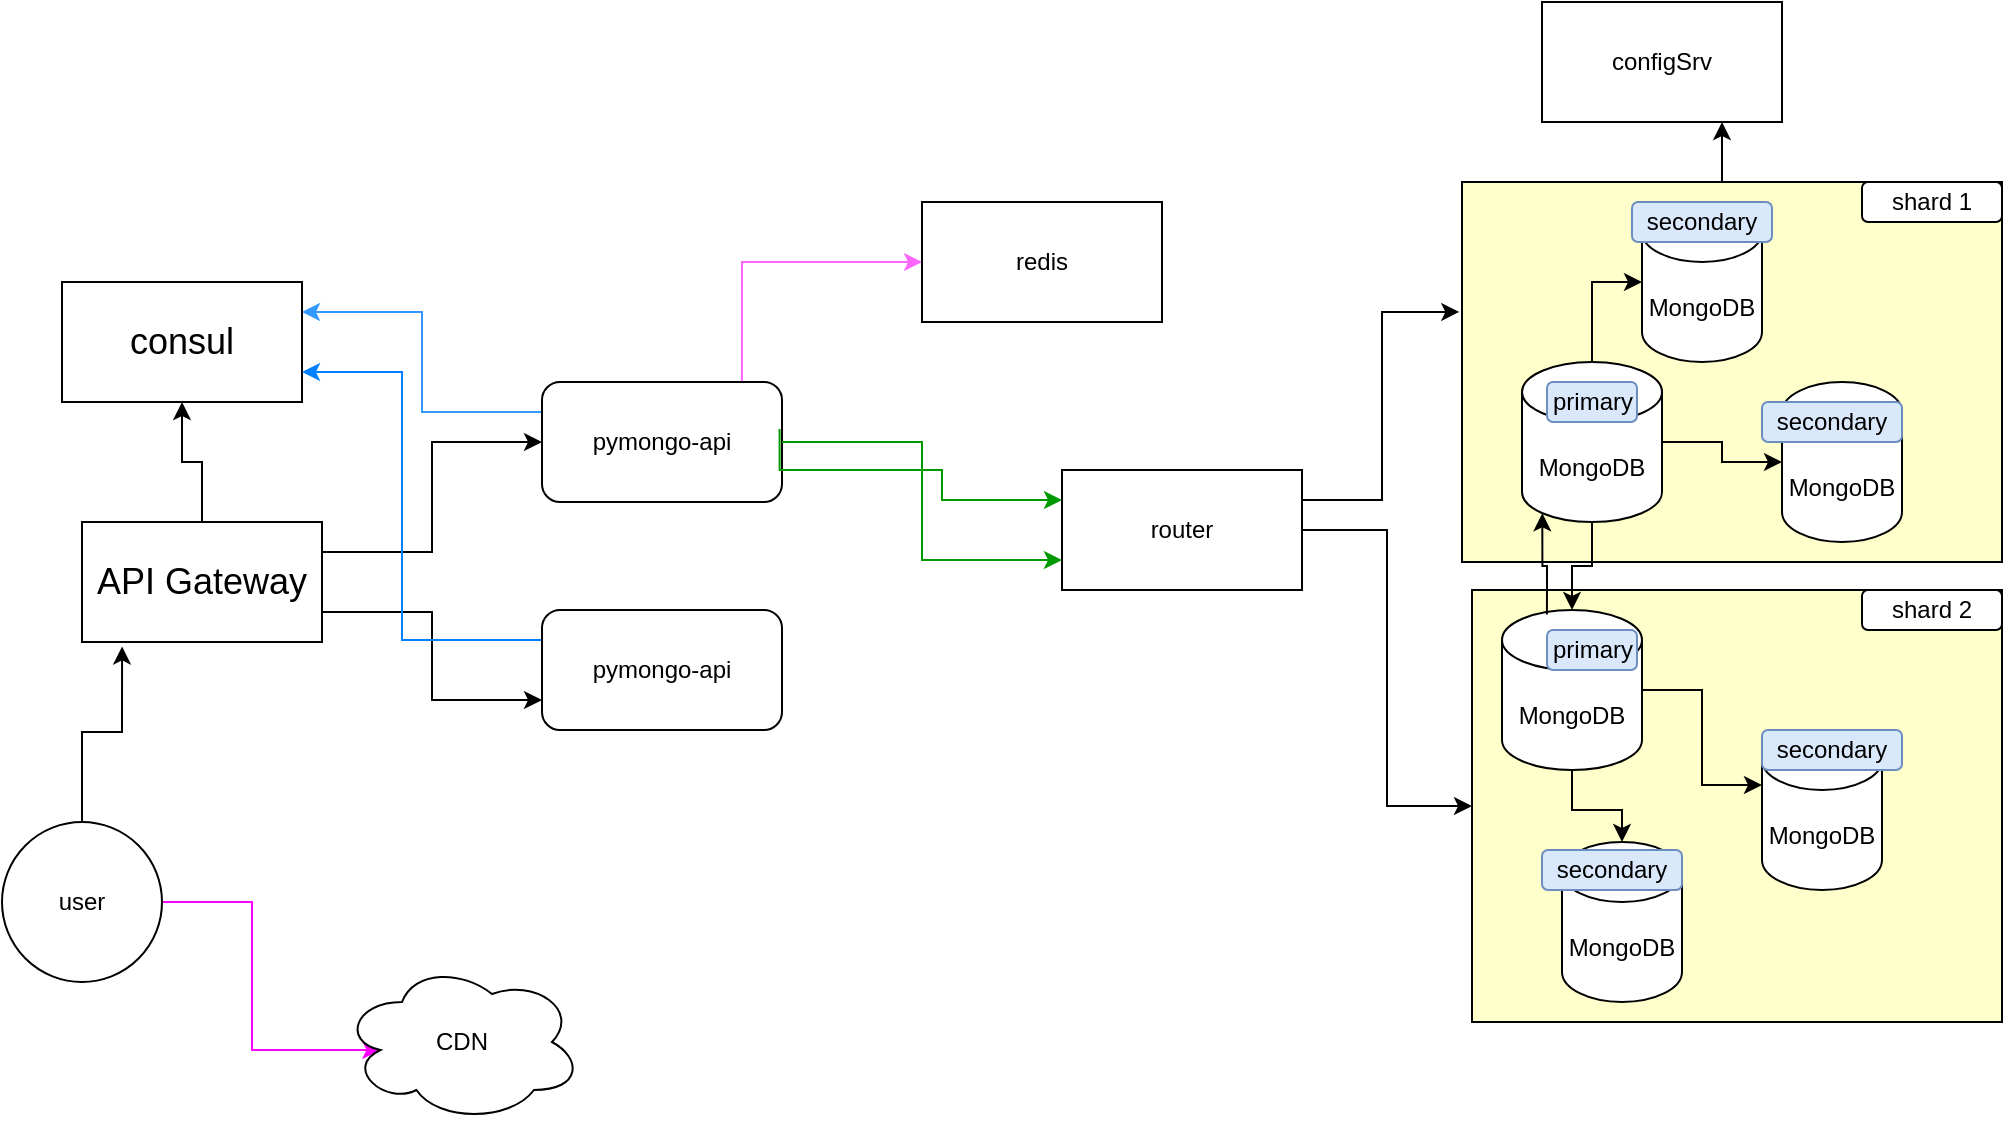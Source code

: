 <mxfile version="24.9.0">
  <diagram name="Page-1" id="-H_mtQnk-PTXWXPvYvuk">
    <mxGraphModel dx="984" dy="647" grid="1" gridSize="10" guides="1" tooltips="1" connect="1" arrows="1" fold="1" page="1" pageScale="1" pageWidth="1169" pageHeight="827" math="0" shadow="0">
      <root>
        <mxCell id="0" />
        <mxCell id="1" parent="0" />
        <mxCell id="eEPv6PLkOrFTMMXfAJ44-21" value="" style="rounded=0;whiteSpace=wrap;html=1;fillColor=#FFFFCC;container=0;" parent="1" vertex="1">
          <mxGeometry x="775" y="324" width="265" height="216" as="geometry" />
        </mxCell>
        <mxCell id="eEPv6PLkOrFTMMXfAJ44-40" style="edgeStyle=orthogonalEdgeStyle;rounded=0;orthogonalLoop=1;jettySize=auto;html=1;exitX=0.5;exitY=0;exitDx=0;exitDy=0;entryX=0.75;entryY=1;entryDx=0;entryDy=0;" parent="1" source="eEPv6PLkOrFTMMXfAJ44-20" target="eEPv6PLkOrFTMMXfAJ44-39" edge="1">
          <mxGeometry relative="1" as="geometry" />
        </mxCell>
        <mxCell id="eEPv6PLkOrFTMMXfAJ44-20" value="" style="rounded=0;whiteSpace=wrap;html=1;fillColor=#FFFFCC;container=0;" parent="1" vertex="1">
          <mxGeometry x="770" y="120" width="270" height="190" as="geometry" />
        </mxCell>
        <mxCell id="eEPv6PLkOrFTMMXfAJ44-16" style="edgeStyle=orthogonalEdgeStyle;rounded=0;orthogonalLoop=1;jettySize=auto;html=1;exitX=0.5;exitY=1;exitDx=0;exitDy=0;exitPerimeter=0;" parent="1" source="zA23MoTUsTF4_91t8viU-2" target="eEPv6PLkOrFTMMXfAJ44-12" edge="1">
          <mxGeometry relative="1" as="geometry" />
        </mxCell>
        <mxCell id="zA23MoTUsTF4_91t8viU-2" value="MongoDB" style="shape=cylinder3;whiteSpace=wrap;html=1;boundedLbl=1;backgroundOutline=1;size=15;container=0;" parent="1" vertex="1">
          <mxGeometry x="790" y="334" width="70" height="80" as="geometry" />
        </mxCell>
        <mxCell id="eEPv6PLkOrFTMMXfAJ44-35" style="edgeStyle=orthogonalEdgeStyle;rounded=0;orthogonalLoop=1;jettySize=auto;html=1;exitX=0.833;exitY=0;exitDx=0;exitDy=0;entryX=0;entryY=0.5;entryDx=0;entryDy=0;exitPerimeter=0;strokeColor=#FF66FF;" parent="1" source="zA23MoTUsTF4_91t8viU-3" target="eEPv6PLkOrFTMMXfAJ44-34" edge="1">
          <mxGeometry relative="1" as="geometry" />
        </mxCell>
        <mxCell id="eEPv6PLkOrFTMMXfAJ44-49" style="edgeStyle=orthogonalEdgeStyle;rounded=0;orthogonalLoop=1;jettySize=auto;html=1;exitX=0;exitY=0.25;exitDx=0;exitDy=0;entryX=1;entryY=0.25;entryDx=0;entryDy=0;strokeColor=#3399FF;" parent="1" source="zA23MoTUsTF4_91t8viU-3" target="eEPv6PLkOrFTMMXfAJ44-47" edge="1">
          <mxGeometry relative="1" as="geometry" />
        </mxCell>
        <mxCell id="zA23MoTUsTF4_91t8viU-3" value="pymongo-api" style="rounded=1;whiteSpace=wrap;html=1;container=0;" parent="1" vertex="1">
          <mxGeometry x="310" y="220" width="120" height="60" as="geometry" />
        </mxCell>
        <mxCell id="zA23MoTUsTF4_91t8viU-4" style="edgeStyle=orthogonalEdgeStyle;rounded=0;orthogonalLoop=1;jettySize=auto;html=1;exitX=1;exitY=0.5;exitDx=0;exitDy=0;entryX=0;entryY=0.75;entryDx=0;entryDy=0;strokeColor=#009900;" parent="1" source="zA23MoTUsTF4_91t8viU-3" target="eEPv6PLkOrFTMMXfAJ44-41" edge="1">
          <mxGeometry relative="1" as="geometry" />
        </mxCell>
        <mxCell id="eEPv6PLkOrFTMMXfAJ44-13" value="" style="edgeStyle=orthogonalEdgeStyle;rounded=0;orthogonalLoop=1;jettySize=auto;html=1;" parent="1" source="eEPv6PLkOrFTMMXfAJ44-1" target="eEPv6PLkOrFTMMXfAJ44-10" edge="1">
          <mxGeometry relative="1" as="geometry" />
        </mxCell>
        <mxCell id="eEPv6PLkOrFTMMXfAJ44-3" style="edgeStyle=orthogonalEdgeStyle;rounded=0;orthogonalLoop=1;jettySize=auto;html=1;exitX=0.99;exitY=0.391;exitDx=0;exitDy=0;exitPerimeter=0;strokeColor=#009900;entryX=0;entryY=0.25;entryDx=0;entryDy=0;" parent="1" source="zA23MoTUsTF4_91t8viU-3" target="eEPv6PLkOrFTMMXfAJ44-41" edge="1">
          <mxGeometry relative="1" as="geometry">
            <mxPoint x="720" y="330" as="sourcePoint" />
            <mxPoint x="600" y="250" as="targetPoint" />
            <Array as="points">
              <mxPoint x="510" y="264" />
              <mxPoint x="510" y="279" />
            </Array>
          </mxGeometry>
        </mxCell>
        <mxCell id="eEPv6PLkOrFTMMXfAJ44-11" value="MongoDB" style="shape=cylinder3;whiteSpace=wrap;html=1;boundedLbl=1;backgroundOutline=1;size=15;container=0;" parent="1" vertex="1">
          <mxGeometry x="920" y="394" width="60" height="80" as="geometry" />
        </mxCell>
        <mxCell id="eEPv6PLkOrFTMMXfAJ44-12" value="MongoDB" style="shape=cylinder3;whiteSpace=wrap;html=1;boundedLbl=1;backgroundOutline=1;size=15;container=0;" parent="1" vertex="1">
          <mxGeometry x="820" y="450" width="60" height="80" as="geometry" />
        </mxCell>
        <mxCell id="eEPv6PLkOrFTMMXfAJ44-15" style="edgeStyle=orthogonalEdgeStyle;rounded=0;orthogonalLoop=1;jettySize=auto;html=1;exitX=1;exitY=0.5;exitDx=0;exitDy=0;exitPerimeter=0;entryX=0;entryY=0;entryDx=0;entryDy=27.5;entryPerimeter=0;" parent="1" source="zA23MoTUsTF4_91t8viU-2" target="eEPv6PLkOrFTMMXfAJ44-11" edge="1">
          <mxGeometry relative="1" as="geometry" />
        </mxCell>
        <mxCell id="eEPv6PLkOrFTMMXfAJ44-1" value="MongoDB" style="shape=cylinder3;whiteSpace=wrap;html=1;boundedLbl=1;backgroundOutline=1;size=15;container=0;" parent="1" vertex="1">
          <mxGeometry x="800" y="210" width="70" height="80" as="geometry" />
        </mxCell>
        <mxCell id="eEPv6PLkOrFTMMXfAJ44-9" value="MongoDB" style="shape=cylinder3;whiteSpace=wrap;html=1;boundedLbl=1;backgroundOutline=1;size=15;container=0;" parent="1" vertex="1">
          <mxGeometry x="860" y="130" width="60" height="80" as="geometry" />
        </mxCell>
        <mxCell id="eEPv6PLkOrFTMMXfAJ44-10" value="MongoDB" style="shape=cylinder3;whiteSpace=wrap;html=1;boundedLbl=1;backgroundOutline=1;size=15;container=0;" parent="1" vertex="1">
          <mxGeometry x="930" y="220" width="60" height="80" as="geometry" />
        </mxCell>
        <mxCell id="eEPv6PLkOrFTMMXfAJ44-14" style="edgeStyle=orthogonalEdgeStyle;rounded=0;orthogonalLoop=1;jettySize=auto;html=1;exitX=0.5;exitY=0;exitDx=0;exitDy=0;exitPerimeter=0;entryX=0;entryY=0.5;entryDx=0;entryDy=0;entryPerimeter=0;" parent="1" source="eEPv6PLkOrFTMMXfAJ44-1" target="eEPv6PLkOrFTMMXfAJ44-9" edge="1">
          <mxGeometry relative="1" as="geometry" />
        </mxCell>
        <mxCell id="eEPv6PLkOrFTMMXfAJ44-22" value="shard 1" style="rounded=1;whiteSpace=wrap;html=1;container=0;" parent="1" vertex="1">
          <mxGeometry x="970" y="120" width="70" height="20" as="geometry" />
        </mxCell>
        <mxCell id="eEPv6PLkOrFTMMXfAJ44-23" value="shard 2" style="rounded=1;whiteSpace=wrap;html=1;container=0;" parent="1" vertex="1">
          <mxGeometry x="970" y="324" width="70" height="20" as="geometry" />
        </mxCell>
        <mxCell id="eEPv6PLkOrFTMMXfAJ44-25" value="secondary" style="rounded=1;whiteSpace=wrap;html=1;fillColor=#dae8fc;strokeColor=#6c8ebf;container=0;" parent="1" vertex="1">
          <mxGeometry x="855" y="130" width="70" height="20" as="geometry" />
        </mxCell>
        <mxCell id="eEPv6PLkOrFTMMXfAJ44-26" value="secondary" style="rounded=1;whiteSpace=wrap;html=1;fillColor=#dae8fc;strokeColor=#6c8ebf;container=0;" parent="1" vertex="1">
          <mxGeometry x="920" y="230" width="70" height="20" as="geometry" />
        </mxCell>
        <mxCell id="eEPv6PLkOrFTMMXfAJ44-27" value="secondary" style="rounded=1;whiteSpace=wrap;html=1;fillColor=#dae8fc;strokeColor=#6c8ebf;container=0;" parent="1" vertex="1">
          <mxGeometry x="810" y="454" width="70" height="20" as="geometry" />
        </mxCell>
        <mxCell id="eEPv6PLkOrFTMMXfAJ44-28" value="secondary" style="rounded=1;whiteSpace=wrap;html=1;fillColor=#dae8fc;strokeColor=#6c8ebf;container=0;" parent="1" vertex="1">
          <mxGeometry x="920" y="394" width="70" height="20" as="geometry" />
        </mxCell>
        <mxCell id="eEPv6PLkOrFTMMXfAJ44-29" value="primary" style="rounded=1;whiteSpace=wrap;html=1;fillColor=#dae8fc;strokeColor=#6c8ebf;container=0;" parent="1" vertex="1">
          <mxGeometry x="812.5" y="220" width="45" height="20" as="geometry" />
        </mxCell>
        <mxCell id="eEPv6PLkOrFTMMXfAJ44-30" value="primary" style="rounded=1;whiteSpace=wrap;html=1;fillColor=#dae8fc;strokeColor=#6c8ebf;container=0;" parent="1" vertex="1">
          <mxGeometry x="812.5" y="344" width="45" height="20" as="geometry" />
        </mxCell>
        <mxCell id="eEPv6PLkOrFTMMXfAJ44-31" style="edgeStyle=orthogonalEdgeStyle;rounded=0;orthogonalLoop=1;jettySize=auto;html=1;exitX=0.5;exitY=1;exitDx=0;exitDy=0;exitPerimeter=0;entryX=0.5;entryY=0;entryDx=0;entryDy=0;entryPerimeter=0;" parent="1" source="eEPv6PLkOrFTMMXfAJ44-1" target="zA23MoTUsTF4_91t8viU-2" edge="1">
          <mxGeometry relative="1" as="geometry" />
        </mxCell>
        <mxCell id="eEPv6PLkOrFTMMXfAJ44-32" style="edgeStyle=orthogonalEdgeStyle;rounded=0;orthogonalLoop=1;jettySize=auto;html=1;exitX=0.321;exitY=0.028;exitDx=0;exitDy=0;exitPerimeter=0;entryX=0.145;entryY=1;entryDx=0;entryDy=-4.35;entryPerimeter=0;" parent="1" source="zA23MoTUsTF4_91t8viU-2" target="eEPv6PLkOrFTMMXfAJ44-1" edge="1">
          <mxGeometry relative="1" as="geometry" />
        </mxCell>
        <mxCell id="eEPv6PLkOrFTMMXfAJ44-34" value="redis" style="rounded=0;whiteSpace=wrap;html=1;container=0;" parent="1" vertex="1">
          <mxGeometry x="500" y="130" width="120" height="60" as="geometry" />
        </mxCell>
        <mxCell id="eEPv6PLkOrFTMMXfAJ44-39" value="configSrv" style="rounded=0;whiteSpace=wrap;html=1;container=0;" parent="1" vertex="1">
          <mxGeometry x="810" y="30" width="120" height="60" as="geometry" />
        </mxCell>
        <mxCell id="eEPv6PLkOrFTMMXfAJ44-44" style="edgeStyle=orthogonalEdgeStyle;rounded=0;orthogonalLoop=1;jettySize=auto;html=1;exitX=1;exitY=0.5;exitDx=0;exitDy=0;" parent="1" source="eEPv6PLkOrFTMMXfAJ44-41" target="eEPv6PLkOrFTMMXfAJ44-21" edge="1">
          <mxGeometry relative="1" as="geometry" />
        </mxCell>
        <mxCell id="eEPv6PLkOrFTMMXfAJ44-41" value="router" style="rounded=0;whiteSpace=wrap;html=1;container=0;" parent="1" vertex="1">
          <mxGeometry x="570" y="264" width="120" height="60" as="geometry" />
        </mxCell>
        <mxCell id="eEPv6PLkOrFTMMXfAJ44-43" style="edgeStyle=orthogonalEdgeStyle;rounded=0;orthogonalLoop=1;jettySize=auto;html=1;exitX=1;exitY=0.25;exitDx=0;exitDy=0;entryX=-0.005;entryY=0.342;entryDx=0;entryDy=0;entryPerimeter=0;" parent="1" source="eEPv6PLkOrFTMMXfAJ44-41" target="eEPv6PLkOrFTMMXfAJ44-20" edge="1">
          <mxGeometry relative="1" as="geometry" />
        </mxCell>
        <mxCell id="eEPv6PLkOrFTMMXfAJ44-51" style="edgeStyle=orthogonalEdgeStyle;rounded=0;orthogonalLoop=1;jettySize=auto;html=1;exitX=1;exitY=0.25;exitDx=0;exitDy=0;entryX=0;entryY=0.5;entryDx=0;entryDy=0;" parent="1" source="eEPv6PLkOrFTMMXfAJ44-46" target="zA23MoTUsTF4_91t8viU-3" edge="1">
          <mxGeometry relative="1" as="geometry" />
        </mxCell>
        <mxCell id="eEPv6PLkOrFTMMXfAJ44-52" style="edgeStyle=orthogonalEdgeStyle;rounded=0;orthogonalLoop=1;jettySize=auto;html=1;exitX=1;exitY=0.75;exitDx=0;exitDy=0;entryX=0;entryY=0.75;entryDx=0;entryDy=0;" parent="1" source="eEPv6PLkOrFTMMXfAJ44-46" target="eEPv6PLkOrFTMMXfAJ44-48" edge="1">
          <mxGeometry relative="1" as="geometry" />
        </mxCell>
        <mxCell id="eEPv6PLkOrFTMMXfAJ44-53" style="edgeStyle=orthogonalEdgeStyle;rounded=0;orthogonalLoop=1;jettySize=auto;html=1;exitX=0.5;exitY=0;exitDx=0;exitDy=0;entryX=0.5;entryY=1;entryDx=0;entryDy=0;" parent="1" source="eEPv6PLkOrFTMMXfAJ44-46" target="eEPv6PLkOrFTMMXfAJ44-47" edge="1">
          <mxGeometry relative="1" as="geometry" />
        </mxCell>
        <mxCell id="eEPv6PLkOrFTMMXfAJ44-46" value="&lt;font face=&quot;YS Text, sans-serif&quot;&gt;&lt;span style=&quot;font-size: 18px; white-space-collapse: preserve; background-color: rgb(255, 255, 255);&quot;&gt;API Gateway&lt;/span&gt;&lt;/font&gt;" style="rounded=0;whiteSpace=wrap;html=1;container=0;" parent="1" vertex="1">
          <mxGeometry x="80" y="290" width="120" height="60" as="geometry" />
        </mxCell>
        <mxCell id="eEPv6PLkOrFTMMXfAJ44-47" value="&lt;font face=&quot;YS Text, sans-serif&quot;&gt;&lt;span style=&quot;font-size: 18px; white-space-collapse: preserve; background-color: rgb(255, 255, 255);&quot;&gt;consul&lt;/span&gt;&lt;/font&gt;" style="rounded=0;whiteSpace=wrap;html=1;container=0;" parent="1" vertex="1">
          <mxGeometry x="70" y="170" width="120" height="60" as="geometry" />
        </mxCell>
        <mxCell id="eEPv6PLkOrFTMMXfAJ44-50" style="edgeStyle=orthogonalEdgeStyle;rounded=0;orthogonalLoop=1;jettySize=auto;html=1;exitX=0;exitY=0.25;exitDx=0;exitDy=0;entryX=1;entryY=0.75;entryDx=0;entryDy=0;strokeColor=#007FFF;" parent="1" source="eEPv6PLkOrFTMMXfAJ44-48" target="eEPv6PLkOrFTMMXfAJ44-47" edge="1">
          <mxGeometry relative="1" as="geometry">
            <Array as="points">
              <mxPoint x="240" y="349" />
              <mxPoint x="240" y="215" />
            </Array>
          </mxGeometry>
        </mxCell>
        <mxCell id="eEPv6PLkOrFTMMXfAJ44-48" value="pymongo-api" style="rounded=1;whiteSpace=wrap;html=1;container=0;" parent="1" vertex="1">
          <mxGeometry x="310" y="334" width="120" height="60" as="geometry" />
        </mxCell>
        <mxCell id="eEPv6PLkOrFTMMXfAJ44-57" style="edgeStyle=orthogonalEdgeStyle;rounded=0;orthogonalLoop=1;jettySize=auto;html=1;exitX=1;exitY=0.5;exitDx=0;exitDy=0;entryX=0.16;entryY=0.55;entryDx=0;entryDy=0;entryPerimeter=0;strokeColor=#FF00FF;" parent="1" source="eEPv6PLkOrFTMMXfAJ44-54" target="eEPv6PLkOrFTMMXfAJ44-56" edge="1">
          <mxGeometry relative="1" as="geometry" />
        </mxCell>
        <mxCell id="eEPv6PLkOrFTMMXfAJ44-54" value="user" style="ellipse;whiteSpace=wrap;html=1;aspect=fixed;" parent="1" vertex="1">
          <mxGeometry x="40" y="440" width="80" height="80" as="geometry" />
        </mxCell>
        <mxCell id="eEPv6PLkOrFTMMXfAJ44-55" style="edgeStyle=orthogonalEdgeStyle;rounded=0;orthogonalLoop=1;jettySize=auto;html=1;exitX=0.5;exitY=0;exitDx=0;exitDy=0;entryX=0.167;entryY=1.037;entryDx=0;entryDy=0;entryPerimeter=0;" parent="1" source="eEPv6PLkOrFTMMXfAJ44-54" target="eEPv6PLkOrFTMMXfAJ44-46" edge="1">
          <mxGeometry relative="1" as="geometry" />
        </mxCell>
        <mxCell id="eEPv6PLkOrFTMMXfAJ44-56" value="CDN" style="ellipse;shape=cloud;whiteSpace=wrap;html=1;" parent="1" vertex="1">
          <mxGeometry x="210" y="510" width="120" height="80" as="geometry" />
        </mxCell>
      </root>
    </mxGraphModel>
  </diagram>
</mxfile>
